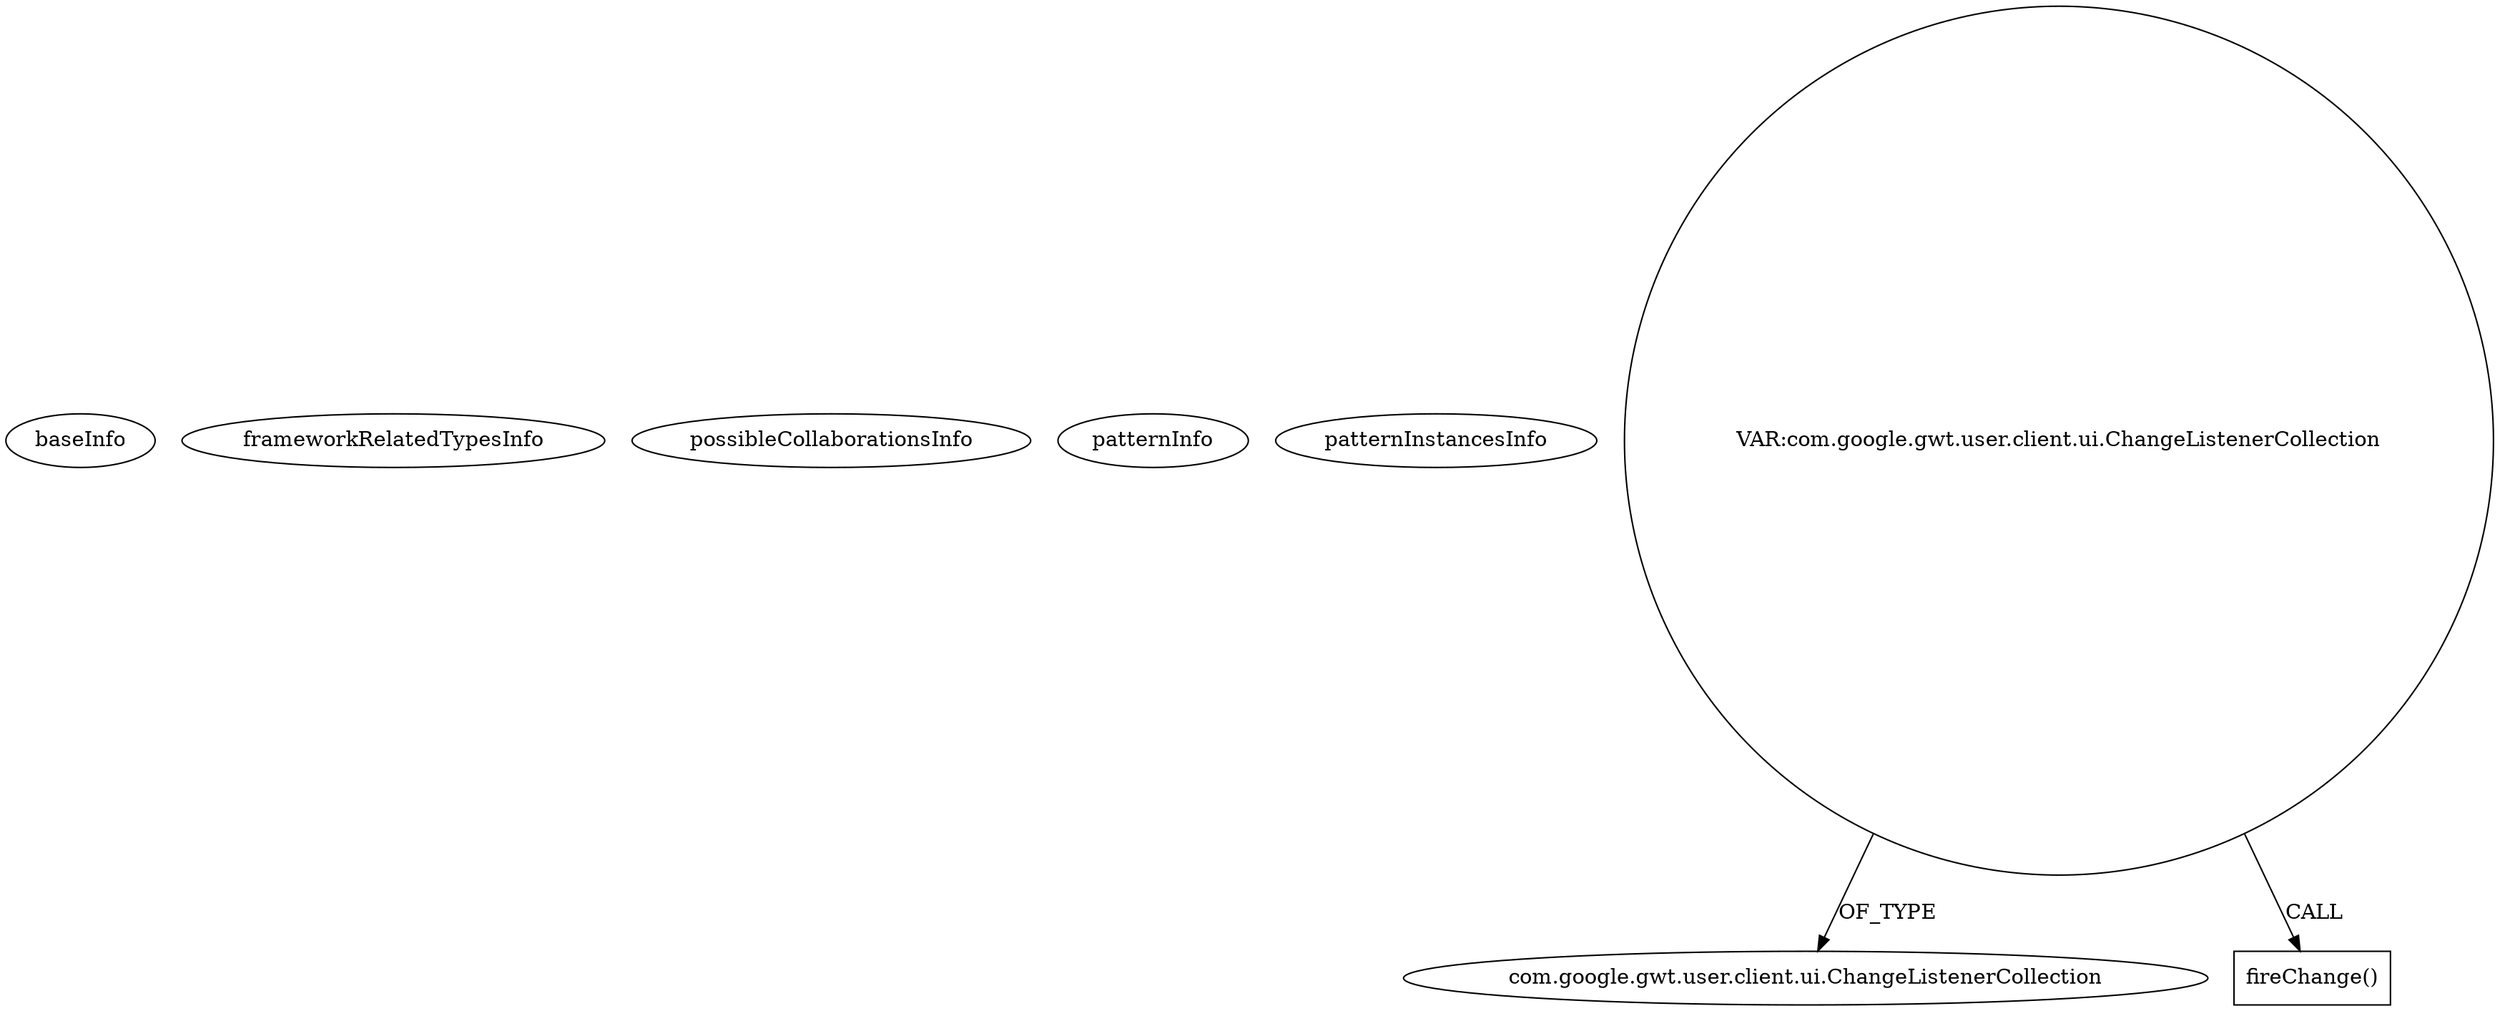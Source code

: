 digraph {
baseInfo[graphId=2044,category="pattern",isAnonymous=false,possibleRelation=false]
frameworkRelatedTypesInfo[]
possibleCollaborationsInfo[]
patternInfo[frequency=2.0,patternRootClient=null]
patternInstancesInfo[0="hmiguellima-ugat~/hmiguellima-ugat/ugat-master/src/org/ucp/gwt/widgets/DatePicker.java~void showCalendar()~3033",1="hmiguellima-ugat~/hmiguellima-ugat/ugat-master/src/org/ucp/gwt/widgets/DatePicker.java~DatePicker~3029"]
14[label="com.google.gwt.user.client.ui.ChangeListenerCollection",vertexType="FRAMEWORK_CLASS_TYPE",isFrameworkType=false]
12[label="VAR:com.google.gwt.user.client.ui.ChangeListenerCollection",vertexType="VARIABLE_EXPRESION",isFrameworkType=false,shape=circle]
13[label="fireChange()",vertexType="INSIDE_CALL",isFrameworkType=false,shape=box]
12->14[label="OF_TYPE"]
12->13[label="CALL"]
}
